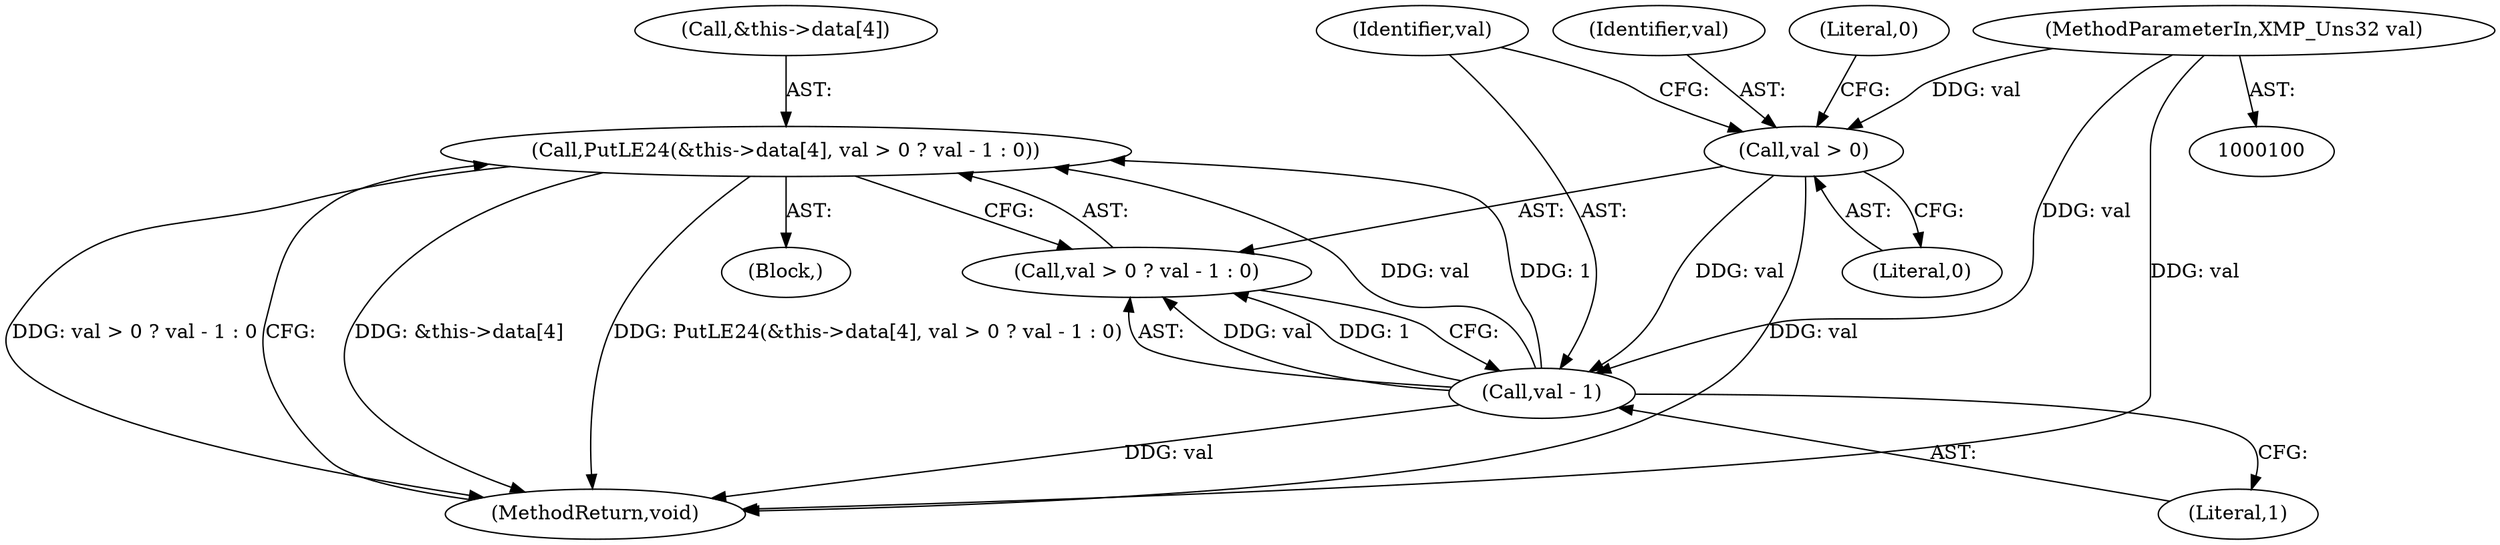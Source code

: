 digraph "0_exempi_9e76a7782a54a242f18d609e7ba32bf1c430a5e4_0@array" {
"1000103" [label="(Call,PutLE24(&this->data[4], val > 0 ? val - 1 : 0))"];
"1000114" [label="(Call,val - 1)"];
"1000111" [label="(Call,val > 0)"];
"1000101" [label="(MethodParameterIn,XMP_Uns32 val)"];
"1000102" [label="(Block,)"];
"1000113" [label="(Literal,0)"];
"1000116" [label="(Literal,1)"];
"1000117" [label="(Literal,0)"];
"1000115" [label="(Identifier,val)"];
"1000114" [label="(Call,val - 1)"];
"1000103" [label="(Call,PutLE24(&this->data[4], val > 0 ? val - 1 : 0))"];
"1000112" [label="(Identifier,val)"];
"1000111" [label="(Call,val > 0)"];
"1000110" [label="(Call,val > 0 ? val - 1 : 0)"];
"1000101" [label="(MethodParameterIn,XMP_Uns32 val)"];
"1000104" [label="(Call,&this->data[4])"];
"1000118" [label="(MethodReturn,void)"];
"1000103" -> "1000102"  [label="AST: "];
"1000103" -> "1000110"  [label="CFG: "];
"1000104" -> "1000103"  [label="AST: "];
"1000110" -> "1000103"  [label="AST: "];
"1000118" -> "1000103"  [label="CFG: "];
"1000103" -> "1000118"  [label="DDG: &this->data[4]"];
"1000103" -> "1000118"  [label="DDG: PutLE24(&this->data[4], val > 0 ? val - 1 : 0)"];
"1000103" -> "1000118"  [label="DDG: val > 0 ? val - 1 : 0"];
"1000114" -> "1000103"  [label="DDG: val"];
"1000114" -> "1000103"  [label="DDG: 1"];
"1000114" -> "1000110"  [label="AST: "];
"1000114" -> "1000116"  [label="CFG: "];
"1000115" -> "1000114"  [label="AST: "];
"1000116" -> "1000114"  [label="AST: "];
"1000110" -> "1000114"  [label="CFG: "];
"1000114" -> "1000118"  [label="DDG: val"];
"1000114" -> "1000110"  [label="DDG: val"];
"1000114" -> "1000110"  [label="DDG: 1"];
"1000111" -> "1000114"  [label="DDG: val"];
"1000101" -> "1000114"  [label="DDG: val"];
"1000111" -> "1000110"  [label="AST: "];
"1000111" -> "1000113"  [label="CFG: "];
"1000112" -> "1000111"  [label="AST: "];
"1000113" -> "1000111"  [label="AST: "];
"1000115" -> "1000111"  [label="CFG: "];
"1000117" -> "1000111"  [label="CFG: "];
"1000111" -> "1000118"  [label="DDG: val"];
"1000101" -> "1000111"  [label="DDG: val"];
"1000101" -> "1000100"  [label="AST: "];
"1000101" -> "1000118"  [label="DDG: val"];
}
